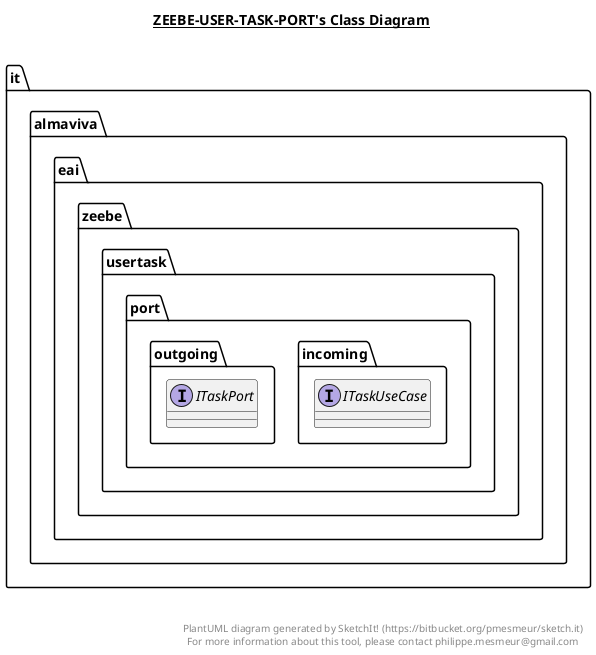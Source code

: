 @startuml

title __ZEEBE-USER-TASK-PORT's Class Diagram__\n

  namespace it.almaviva.eai.zeebe.usertask.port.incoming {
    interface it.almaviva.eai.zeebe.usertask.port.incoming.ITaskUseCase {
    }
  }
  

  namespace it.almaviva.eai.zeebe.usertask.port.outgoing {
    interface it.almaviva.eai.zeebe.usertask.port.outgoing.ITaskPort {
    }
  }
  



right footer


PlantUML diagram generated by SketchIt! (https://bitbucket.org/pmesmeur/sketch.it)
For more information about this tool, please contact philippe.mesmeur@gmail.com
endfooter

@enduml
